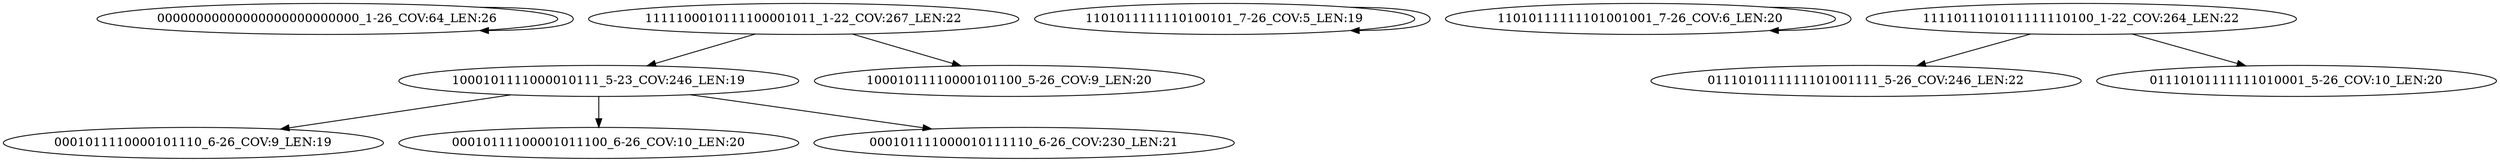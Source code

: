 digraph G {
    "00000000000000000000000000_1-26_COV:64_LEN:26" -> "00000000000000000000000000_1-26_COV:64_LEN:26";
    "1000101111000010111_5-23_COV:246_LEN:19" -> "0001011110000101110_6-26_COV:9_LEN:19";
    "1000101111000010111_5-23_COV:246_LEN:19" -> "00010111100001011100_6-26_COV:10_LEN:20";
    "1000101111000010111_5-23_COV:246_LEN:19" -> "000101111000010111110_6-26_COV:230_LEN:21";
    "1111100010111100001011_1-22_COV:267_LEN:22" -> "1000101111000010111_5-23_COV:246_LEN:19";
    "1111100010111100001011_1-22_COV:267_LEN:22" -> "10001011110000101100_5-26_COV:9_LEN:20";
    "1101011111110100101_7-26_COV:5_LEN:19" -> "1101011111110100101_7-26_COV:5_LEN:19";
    "11010111111101001001_7-26_COV:6_LEN:20" -> "11010111111101001001_7-26_COV:6_LEN:20";
    "1111011101011111110100_1-22_COV:264_LEN:22" -> "0111010111111101001111_5-26_COV:246_LEN:22";
    "1111011101011111110100_1-22_COV:264_LEN:22" -> "01110101111111010001_5-26_COV:10_LEN:20";
}
